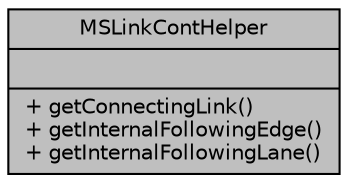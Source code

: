digraph "MSLinkContHelper"
{
  edge [fontname="Helvetica",fontsize="10",labelfontname="Helvetica",labelfontsize="10"];
  node [fontname="Helvetica",fontsize="10",shape=record];
  Node1 [label="{MSLinkContHelper\n||+ getConnectingLink()\l+ getInternalFollowingEdge()\l+ getInternalFollowingLane()\l}",height=0.2,width=0.4,color="black", fillcolor="grey75", style="filled", fontcolor="black"];
}
